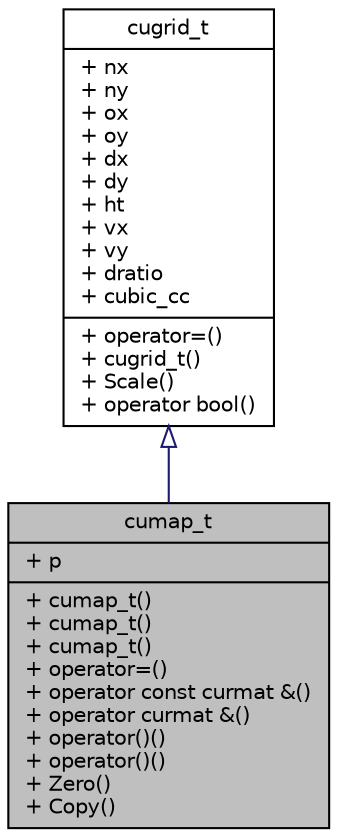 digraph "cumap_t"
{
 // INTERACTIVE_SVG=YES
  bgcolor="transparent";
  edge [fontname="Helvetica",fontsize="10",labelfontname="Helvetica",labelfontsize="10"];
  node [fontname="Helvetica",fontsize="10",shape=record];
  Node0 [label="{cumap_t\n|+ p\l|+ cumap_t()\l+ cumap_t()\l+ cumap_t()\l+ operator=()\l+ operator const curmat &()\l+ operator curmat &()\l+ operator()()\l+ operator()()\l+ Zero()\l+ Copy()\l}",height=0.2,width=0.4,color="black", fillcolor="grey75", style="filled", fontcolor="black"];
  Node1 -> Node0 [dir="back",color="midnightblue",fontsize="10",style="solid",arrowtail="onormal",fontname="Helvetica"];
  Node1 [label="{cugrid_t\n|+ nx\l+ ny\l+ ox\l+ oy\l+ dx\l+ dy\l+ ht\l+ vx\l+ vy\l+ dratio\l+ cubic_cc\l|+ operator=()\l+ cugrid_t()\l+ Scale()\l+ operator bool()\l}",height=0.2,width=0.4,color="black",URL="$classcugrid__t.html"];
}
